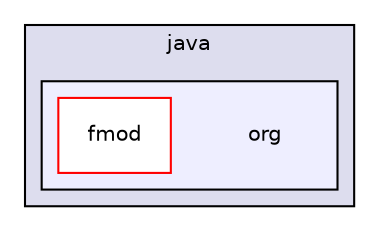 digraph "fmod/android/fmodstudioapi10503android/api/studio/examples/java/org" {
  compound=true
  node [ fontsize="10", fontname="Helvetica"];
  edge [ labelfontsize="10", labelfontname="Helvetica"];
  subgraph clusterdir_76ee1420b1c9cbc919a2f0c84cb8ead9 {
    graph [ bgcolor="#ddddee", pencolor="black", label="java" fontname="Helvetica", fontsize="10", URL="dir_76ee1420b1c9cbc919a2f0c84cb8ead9.html"]
  subgraph clusterdir_8fb7d6ffaf736655f6fadce70ab2eef1 {
    graph [ bgcolor="#eeeeff", pencolor="black", label="" URL="dir_8fb7d6ffaf736655f6fadce70ab2eef1.html"];
    dir_8fb7d6ffaf736655f6fadce70ab2eef1 [shape=plaintext label="org"];
    dir_c4fab93fd7c83f5fcccb2cfe8898c95b [shape=box label="fmod" color="red" fillcolor="white" style="filled" URL="dir_c4fab93fd7c83f5fcccb2cfe8898c95b.html"];
  }
  }
}
